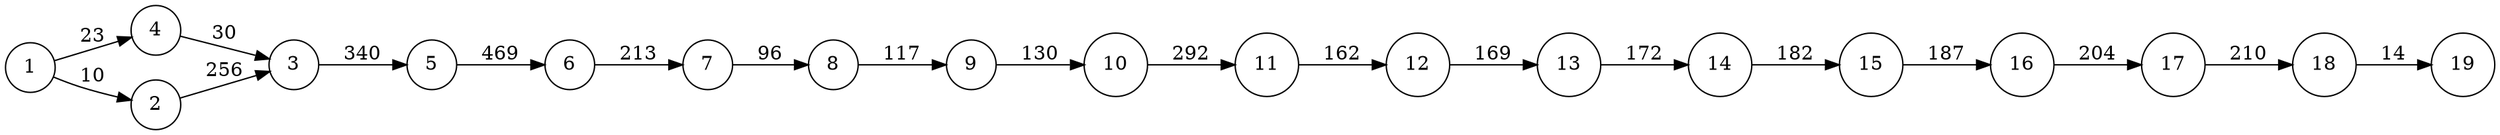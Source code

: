  digraph G {
     rankdir=LR;
     node [shape=circle];
    18 -> 19 [label="14"];
    17 -> 18 [label="210"];
    16 -> 17 [label="204"];
    15 -> 16 [label="187"];
    14 -> 15 [label="182"];
    13 -> 14 [label="172"];
    12 -> 13 [label="169"];
    11 -> 12 [label="162"];
    9 -> 10 [label="130"];
    8 -> 9 [label="117"];
    7 -> 8 [label="96"];
    6 -> 7 [label="213"];
    4 -> 3 [label="30"];
    3 -> 5 [label="340"];
    10 -> 11 [label="292"];
    5 -> 6 [label="469"];
    1 -> 2 [label="10"];
    1 -> 4 [label="23"];
    2 -> 3 [label="256"];
 }
